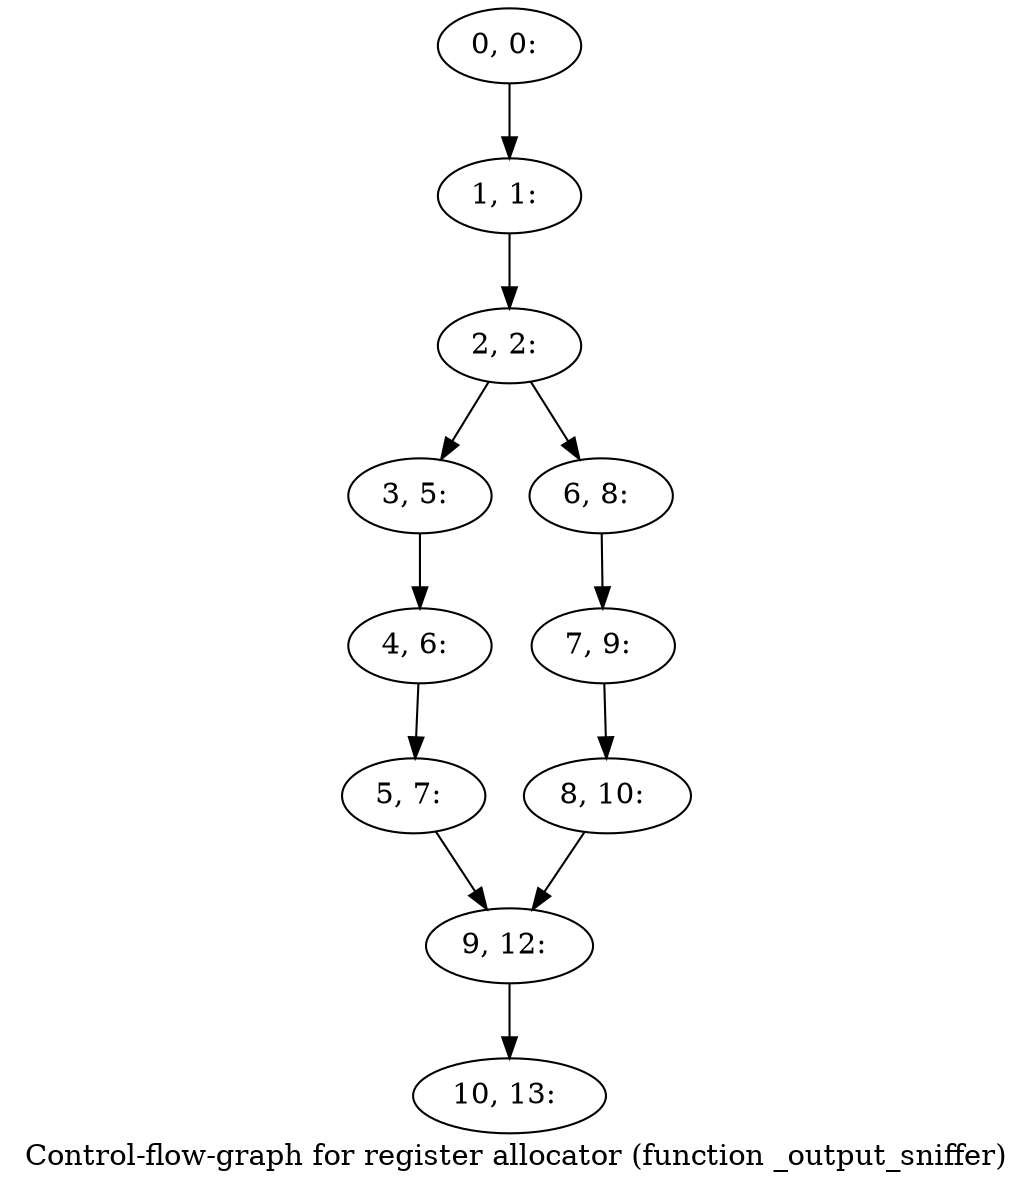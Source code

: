digraph G {
graph [label="Control-flow-graph for register allocator (function _output_sniffer)"]
0[label="0, 0: "];
1[label="1, 1: "];
2[label="2, 2: "];
3[label="3, 5: "];
4[label="4, 6: "];
5[label="5, 7: "];
6[label="6, 8: "];
7[label="7, 9: "];
8[label="8, 10: "];
9[label="9, 12: "];
10[label="10, 13: "];
0->1 ;
1->2 ;
2->3 ;
2->6 ;
3->4 ;
4->5 ;
5->9 ;
6->7 ;
7->8 ;
8->9 ;
9->10 ;
}
